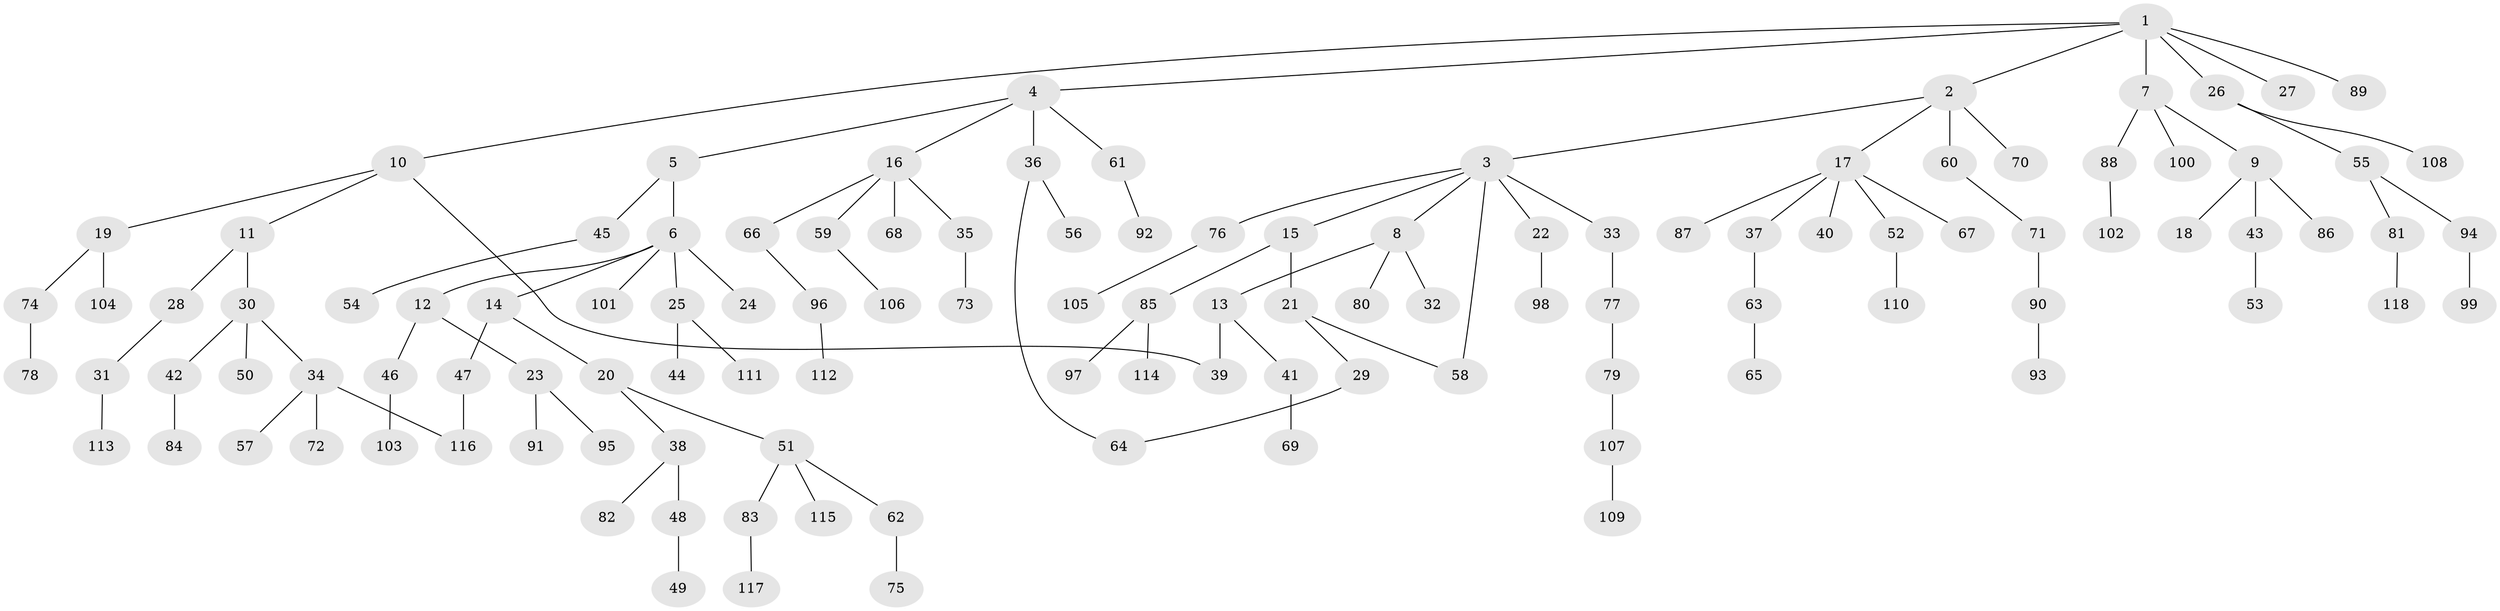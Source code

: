 // Generated by graph-tools (version 1.1) at 2025/13/03/09/25 04:13:34]
// undirected, 118 vertices, 121 edges
graph export_dot {
graph [start="1"]
  node [color=gray90,style=filled];
  1;
  2;
  3;
  4;
  5;
  6;
  7;
  8;
  9;
  10;
  11;
  12;
  13;
  14;
  15;
  16;
  17;
  18;
  19;
  20;
  21;
  22;
  23;
  24;
  25;
  26;
  27;
  28;
  29;
  30;
  31;
  32;
  33;
  34;
  35;
  36;
  37;
  38;
  39;
  40;
  41;
  42;
  43;
  44;
  45;
  46;
  47;
  48;
  49;
  50;
  51;
  52;
  53;
  54;
  55;
  56;
  57;
  58;
  59;
  60;
  61;
  62;
  63;
  64;
  65;
  66;
  67;
  68;
  69;
  70;
  71;
  72;
  73;
  74;
  75;
  76;
  77;
  78;
  79;
  80;
  81;
  82;
  83;
  84;
  85;
  86;
  87;
  88;
  89;
  90;
  91;
  92;
  93;
  94;
  95;
  96;
  97;
  98;
  99;
  100;
  101;
  102;
  103;
  104;
  105;
  106;
  107;
  108;
  109;
  110;
  111;
  112;
  113;
  114;
  115;
  116;
  117;
  118;
  1 -- 2;
  1 -- 4;
  1 -- 7;
  1 -- 10;
  1 -- 26;
  1 -- 27;
  1 -- 89;
  2 -- 3;
  2 -- 17;
  2 -- 60;
  2 -- 70;
  3 -- 8;
  3 -- 15;
  3 -- 22;
  3 -- 33;
  3 -- 58;
  3 -- 76;
  4 -- 5;
  4 -- 16;
  4 -- 36;
  4 -- 61;
  5 -- 6;
  5 -- 45;
  6 -- 12;
  6 -- 14;
  6 -- 24;
  6 -- 25;
  6 -- 101;
  7 -- 9;
  7 -- 88;
  7 -- 100;
  8 -- 13;
  8 -- 32;
  8 -- 80;
  9 -- 18;
  9 -- 43;
  9 -- 86;
  10 -- 11;
  10 -- 19;
  10 -- 39;
  11 -- 28;
  11 -- 30;
  12 -- 23;
  12 -- 46;
  13 -- 41;
  13 -- 39;
  14 -- 20;
  14 -- 47;
  15 -- 21;
  15 -- 85;
  16 -- 35;
  16 -- 59;
  16 -- 66;
  16 -- 68;
  17 -- 37;
  17 -- 40;
  17 -- 52;
  17 -- 67;
  17 -- 87;
  19 -- 74;
  19 -- 104;
  20 -- 38;
  20 -- 51;
  21 -- 29;
  21 -- 58;
  22 -- 98;
  23 -- 91;
  23 -- 95;
  25 -- 44;
  25 -- 111;
  26 -- 55;
  26 -- 108;
  28 -- 31;
  29 -- 64;
  30 -- 34;
  30 -- 42;
  30 -- 50;
  31 -- 113;
  33 -- 77;
  34 -- 57;
  34 -- 72;
  34 -- 116;
  35 -- 73;
  36 -- 56;
  36 -- 64;
  37 -- 63;
  38 -- 48;
  38 -- 82;
  41 -- 69;
  42 -- 84;
  43 -- 53;
  45 -- 54;
  46 -- 103;
  47 -- 116;
  48 -- 49;
  51 -- 62;
  51 -- 83;
  51 -- 115;
  52 -- 110;
  55 -- 81;
  55 -- 94;
  59 -- 106;
  60 -- 71;
  61 -- 92;
  62 -- 75;
  63 -- 65;
  66 -- 96;
  71 -- 90;
  74 -- 78;
  76 -- 105;
  77 -- 79;
  79 -- 107;
  81 -- 118;
  83 -- 117;
  85 -- 97;
  85 -- 114;
  88 -- 102;
  90 -- 93;
  94 -- 99;
  96 -- 112;
  107 -- 109;
}
